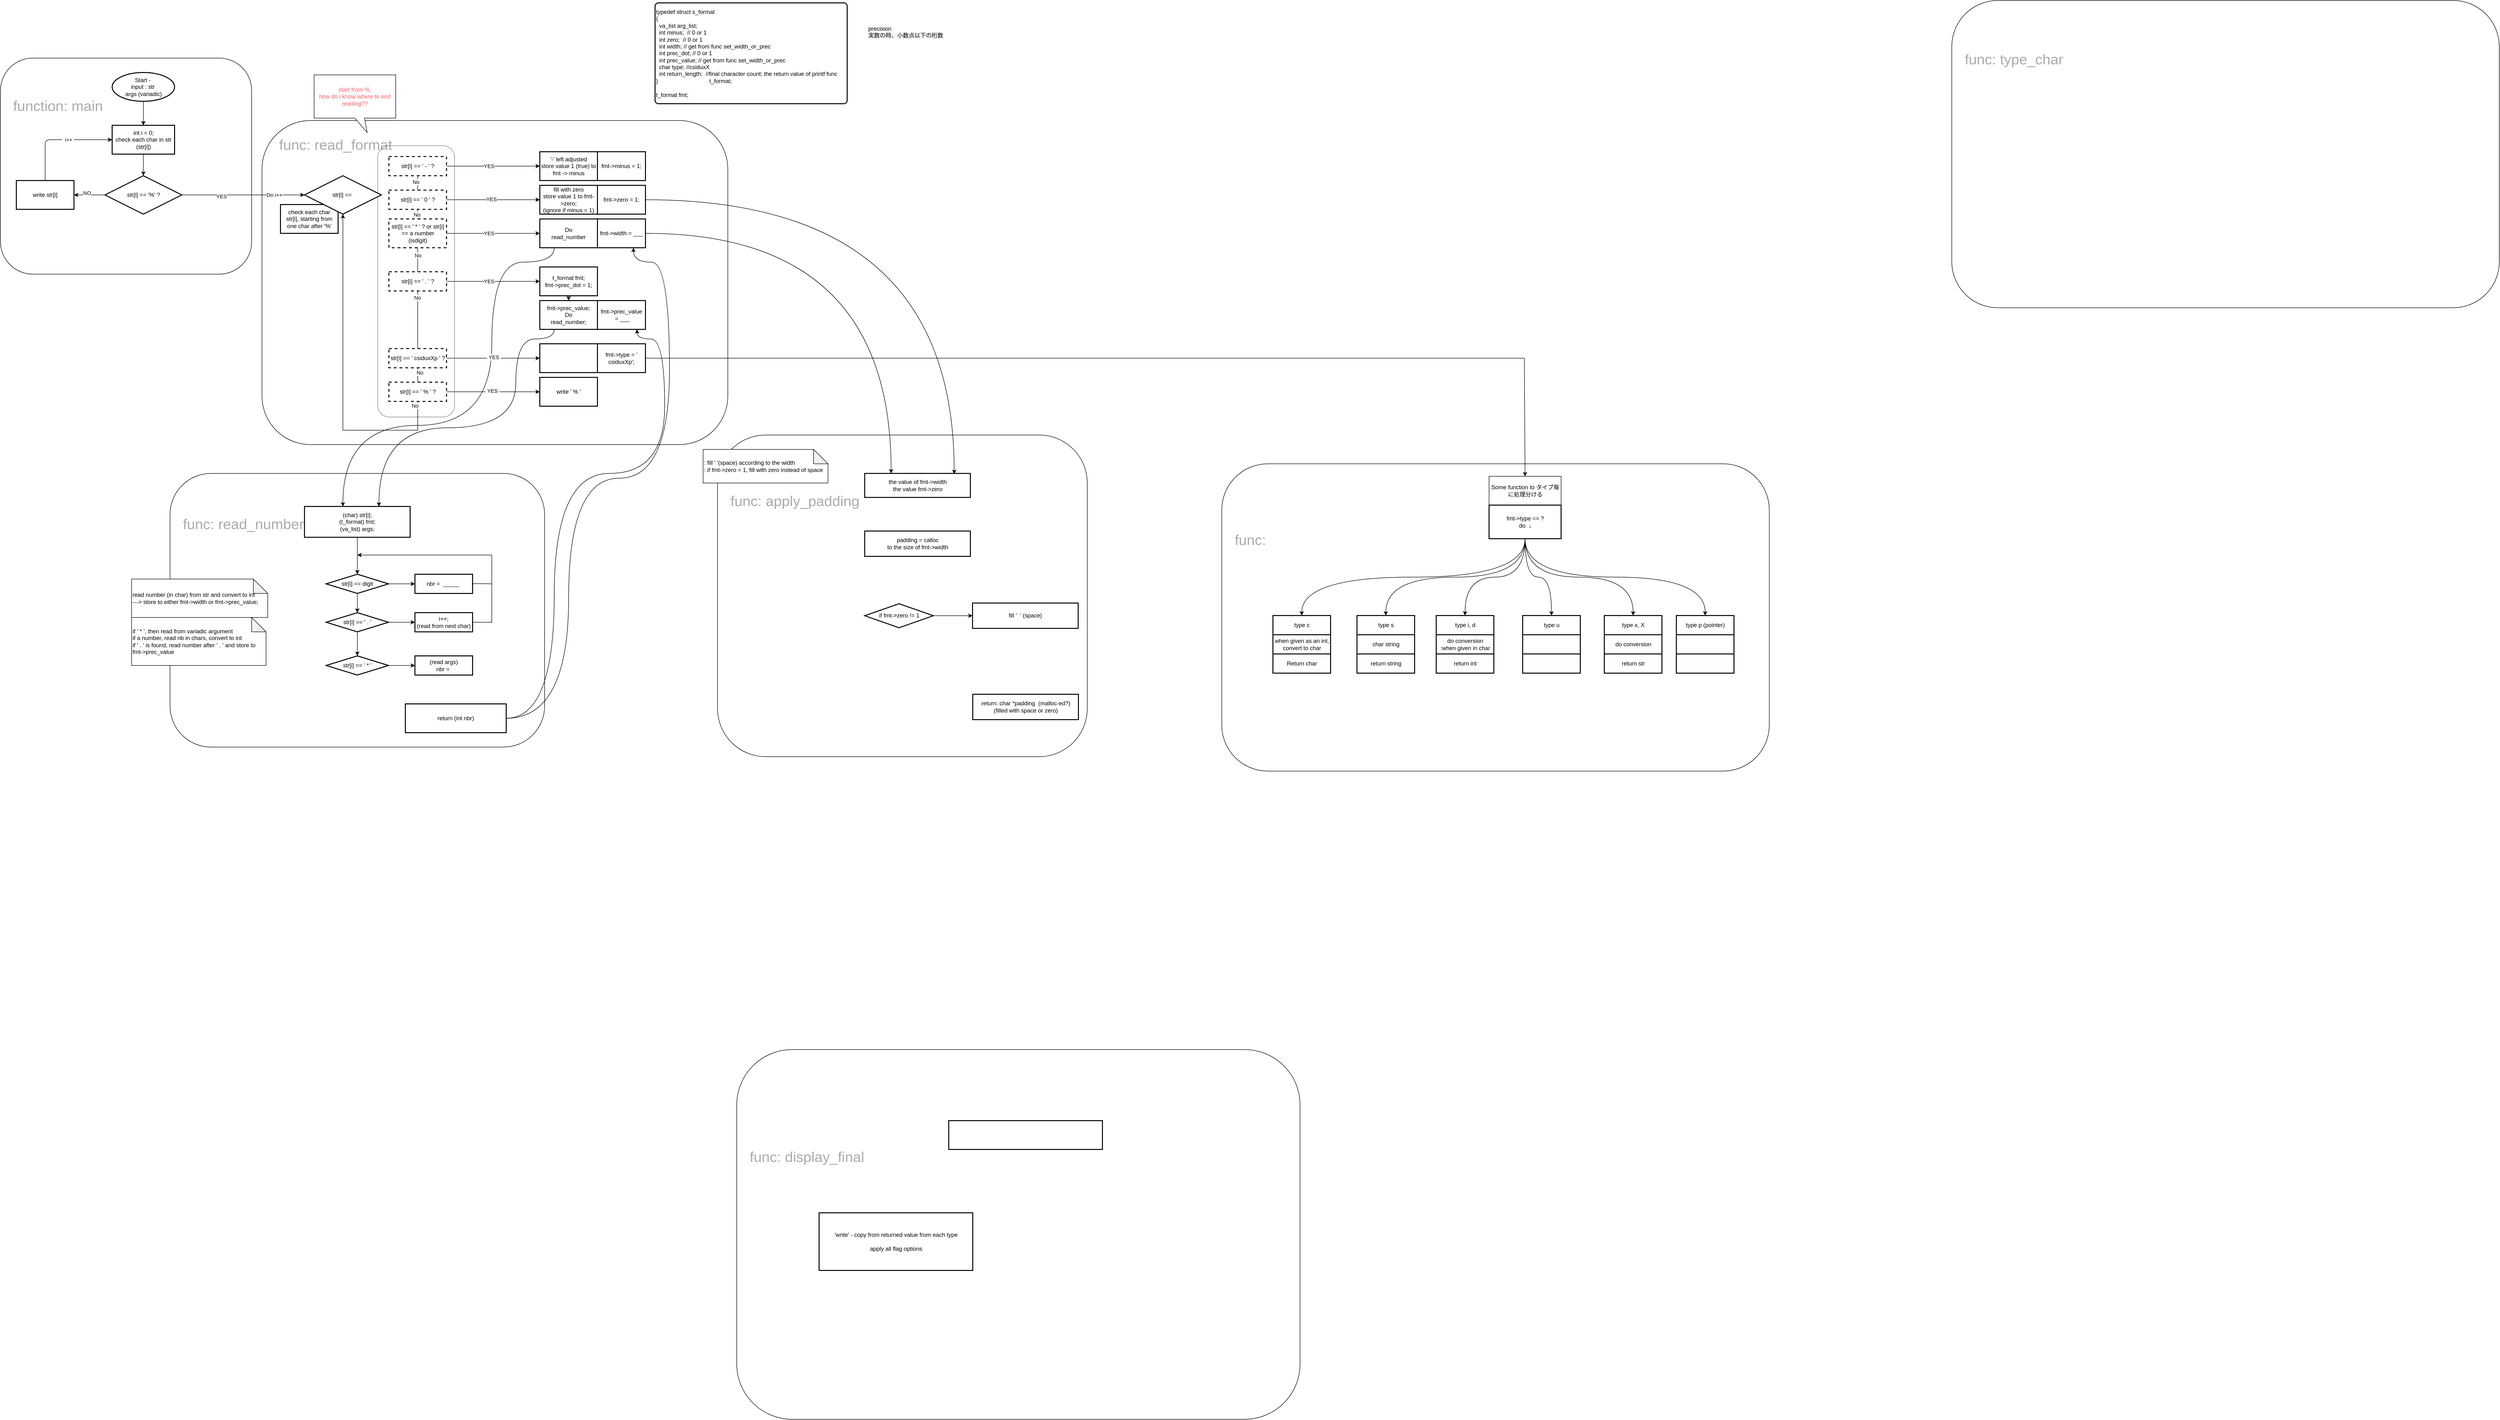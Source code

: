 <mxfile version="14.7.4" type="github">
  <diagram id="yPEqE9pZnHay2Fj2nCtt" name="Page-1">
    <mxGraphModel dx="6792" dy="4504" grid="1" gridSize="10" guides="1" tooltips="1" connect="1" arrows="1" fold="1" page="1" pageScale="1" pageWidth="827" pageHeight="1169" math="0" shadow="0">
      <root>
        <mxCell id="0" />
        <mxCell id="1" parent="0" />
        <mxCell id="CQNjl9469ty9mINT846_-101" value="&lt;font color=&quot;#ababab&quot; style=&quot;font-size: 30px&quot;&gt;&amp;nbsp; &lt;br&gt;&amp;nbsp; &amp;nbsp;func: apply_padding&lt;br&gt;&lt;br&gt;&lt;br&gt;&lt;br&gt;&lt;br&gt;&lt;br&gt;&lt;br&gt;&lt;br&gt;&lt;br&gt;&lt;br&gt;&lt;br&gt;&lt;br&gt;&lt;br&gt;&lt;/font&gt;" style="rounded=1;whiteSpace=wrap;html=1;fillColor=none;align=left;" vertex="1" parent="1">
          <mxGeometry x="760" y="850" width="770" height="670" as="geometry" />
        </mxCell>
        <mxCell id="CQNjl9469ty9mINT846_-95" value="&lt;font color=&quot;#ababab&quot; style=&quot;font-size: 30px&quot;&gt;&amp;nbsp; &amp;nbsp;func: read_number;&lt;br&gt;&lt;br&gt;&lt;br&gt;&lt;br&gt;&lt;br&gt;&lt;br&gt;&lt;br&gt;&lt;br&gt;&lt;br&gt;&lt;br&gt;&lt;br&gt;&lt;/font&gt;" style="rounded=1;whiteSpace=wrap;html=1;fillColor=none;align=left;" vertex="1" parent="1">
          <mxGeometry x="-380" y="930" width="780" height="570" as="geometry" />
        </mxCell>
        <mxCell id="CQNjl9469ty9mINT846_-94" value="&lt;font color=&quot;#ababab&quot; style=&quot;font-size: 30px&quot;&gt;&lt;br&gt;&amp;nbsp; &amp;nbsp; func: read_format&amp;nbsp; &amp;nbsp; &amp;nbsp; &amp;nbsp; &amp;nbsp; &amp;nbsp; &amp;nbsp; &amp;nbsp; &amp;nbsp; &amp;nbsp; &amp;nbsp; &amp;nbsp; &amp;nbsp; &amp;nbsp; &amp;nbsp; &amp;nbsp; &amp;nbsp; &amp;nbsp; &amp;nbsp; &amp;nbsp; &amp;nbsp;&lt;br&gt;&lt;br&gt;&lt;br&gt;&lt;br&gt;&lt;br&gt;&lt;br&gt;&lt;br&gt;&lt;br&gt;&lt;br&gt;&lt;br&gt;&lt;br&gt;&lt;br&gt;&lt;br&gt;&lt;br&gt;&lt;br&gt;&lt;br&gt;&lt;br&gt;&lt;br&gt;&lt;/font&gt;" style="rounded=1;whiteSpace=wrap;html=1;fillColor=none;align=left;" vertex="1" parent="1">
          <mxGeometry x="-188.5" y="195" width="970" height="675" as="geometry" />
        </mxCell>
        <mxCell id="CQNjl9469ty9mINT846_-165" value="" style="rounded=1;whiteSpace=wrap;html=1;fontColor=#000000;fillColor=none;gradientColor=none;align=left;rotation=90;dashed=1;dashPattern=1 1;" vertex="1" parent="1">
          <mxGeometry x="-150" y="450" width="565" height="160" as="geometry" />
        </mxCell>
        <mxCell id="TGy5gZmli9jdeYnAfQlA-42" value="check each char&lt;br&gt;str[i], starting from one char after &#39;%&#39;" style="whiteSpace=wrap;html=1;strokeWidth=2;" parent="1" vertex="1">
          <mxGeometry x="-150" y="370" width="120" height="60" as="geometry" />
        </mxCell>
        <mxCell id="CQNjl9469ty9mINT846_-110" value="&lt;font color=&quot;#ababab&quot; style=&quot;font-size: 30px&quot;&gt;&amp;nbsp; &lt;br&gt;&amp;nbsp; &amp;nbsp;func: display_final&lt;br&gt;&lt;br&gt;&lt;br&gt;&lt;br&gt;&lt;br&gt;&lt;br&gt;&lt;br&gt;&lt;br&gt;&lt;br&gt;&lt;br&gt;&lt;br&gt;&lt;/font&gt;" style="rounded=1;whiteSpace=wrap;html=1;fillColor=none;align=left;" vertex="1" parent="1">
          <mxGeometry x="800" y="2130" width="1173" height="770" as="geometry" />
        </mxCell>
        <mxCell id="CQNjl9469ty9mINT846_-102" value="&lt;font color=&quot;#ababab&quot; style=&quot;font-size: 30px&quot;&gt;&amp;nbsp; &lt;br&gt;&amp;nbsp; &amp;nbsp;func:&amp;nbsp;&lt;br&gt;&lt;br&gt;&lt;br&gt;&lt;br&gt;&lt;br&gt;&lt;br&gt;&lt;br&gt;&lt;br&gt;&lt;br&gt;&lt;br&gt;&lt;br&gt;&lt;/font&gt;" style="rounded=1;whiteSpace=wrap;html=1;fillColor=none;align=left;" vertex="1" parent="1">
          <mxGeometry x="1810" y="910" width="1140" height="640" as="geometry" />
        </mxCell>
        <mxCell id="CQNjl9469ty9mINT846_-88" value="&lt;font color=&quot;#ababab&quot; style=&quot;font-size: 30px&quot;&gt;function: main&amp;nbsp; &amp;nbsp; &amp;nbsp; &amp;nbsp; &amp;nbsp; &amp;nbsp; &amp;nbsp; &amp;nbsp; &amp;nbsp; &amp;nbsp; &amp;nbsp; &amp;nbsp; &amp;nbsp; &amp;nbsp; &amp;nbsp; &amp;nbsp; &amp;nbsp;&amp;nbsp;&lt;br&gt;&lt;br&gt;&lt;br&gt;&lt;br&gt;&lt;br&gt;&lt;br&gt;&lt;br&gt;&lt;br&gt;&lt;/font&gt;" style="rounded=1;whiteSpace=wrap;html=1;fillColor=none;" vertex="1" parent="1">
          <mxGeometry x="-733" y="65" width="523" height="450" as="geometry" />
        </mxCell>
        <mxCell id="CQNjl9469ty9mINT846_-91" style="edgeStyle=orthogonalEdgeStyle;curved=1;rounded=0;orthogonalLoop=1;jettySize=auto;html=1;exitX=0.5;exitY=1;exitDx=0;exitDy=0;exitPerimeter=0;entryX=0.5;entryY=0;entryDx=0;entryDy=0;fontColor=#FF6666;" edge="1" parent="1" source="TGy5gZmli9jdeYnAfQlA-14" target="TGy5gZmli9jdeYnAfQlA-18">
          <mxGeometry relative="1" as="geometry" />
        </mxCell>
        <mxCell id="TGy5gZmli9jdeYnAfQlA-14" value="Start -&amp;nbsp;&lt;br&gt;input : str&amp;nbsp;&lt;br&gt;args (variadic)" style="strokeWidth=2;html=1;shape=mxgraph.flowchart.start_1;whiteSpace=wrap;" parent="1" vertex="1">
          <mxGeometry x="-500.5" y="95" width="130" height="60" as="geometry" />
        </mxCell>
        <mxCell id="TGy5gZmli9jdeYnAfQlA-21" value="" style="edgeStyle=orthogonalEdgeStyle;rounded=0;orthogonalLoop=1;jettySize=auto;html=1;strokeColor=#000000;" parent="1" source="TGy5gZmli9jdeYnAfQlA-18" target="TGy5gZmli9jdeYnAfQlA-20" edge="1">
          <mxGeometry relative="1" as="geometry" />
        </mxCell>
        <mxCell id="TGy5gZmli9jdeYnAfQlA-18" value="int i = 0;&lt;br&gt;check each char in str&lt;br&gt;(str[i])" style="whiteSpace=wrap;html=1;strokeWidth=2;" parent="1" vertex="1">
          <mxGeometry x="-500.5" y="205" width="130" height="60" as="geometry" />
        </mxCell>
        <mxCell id="TGy5gZmli9jdeYnAfQlA-25" value="" style="edgeStyle=orthogonalEdgeStyle;rounded=0;orthogonalLoop=1;jettySize=auto;html=1;strokeColor=#000000;" parent="1" source="TGy5gZmli9jdeYnAfQlA-20" target="TGy5gZmli9jdeYnAfQlA-24" edge="1">
          <mxGeometry relative="1" as="geometry" />
        </mxCell>
        <mxCell id="TGy5gZmli9jdeYnAfQlA-26" value="NO" style="edgeLabel;html=1;align=center;verticalAlign=middle;resizable=0;points=[];" parent="TGy5gZmli9jdeYnAfQlA-25" vertex="1" connectable="0">
          <mxGeometry y="-2" relative="1" as="geometry">
            <mxPoint x="-5" y="-2" as="offset" />
          </mxGeometry>
        </mxCell>
        <mxCell id="CQNjl9469ty9mINT846_-92" style="rounded=0;orthogonalLoop=1;jettySize=auto;html=1;exitX=1;exitY=0.5;exitDx=0;exitDy=0;entryX=0;entryY=0.5;entryDx=0;entryDy=0;fontColor=#FF6666;" edge="1" parent="1" source="TGy5gZmli9jdeYnAfQlA-20" target="CQNjl9469ty9mINT846_-103">
          <mxGeometry relative="1" as="geometry">
            <mxPoint x="-120" y="325" as="targetPoint" />
          </mxGeometry>
        </mxCell>
        <mxCell id="CQNjl9469ty9mINT846_-93" value="&lt;font color=&quot;#000000&quot;&gt;YES&lt;/font&gt;" style="edgeLabel;html=1;align=center;verticalAlign=middle;resizable=0;points=[];fontColor=#FF6666;" vertex="1" connectable="0" parent="CQNjl9469ty9mINT846_-92">
          <mxGeometry x="-0.355" y="-3" relative="1" as="geometry">
            <mxPoint as="offset" />
          </mxGeometry>
        </mxCell>
        <mxCell id="CQNjl9469ty9mINT846_-109" value="Do i++" style="edgeLabel;html=1;align=center;verticalAlign=middle;resizable=0;points=[];" vertex="1" connectable="0" parent="CQNjl9469ty9mINT846_-92">
          <mxGeometry x="0.502" relative="1" as="geometry">
            <mxPoint as="offset" />
          </mxGeometry>
        </mxCell>
        <mxCell id="TGy5gZmli9jdeYnAfQlA-20" value="str[i] == &#39;%&#39; ?" style="rhombus;whiteSpace=wrap;html=1;strokeWidth=2;" parent="1" vertex="1">
          <mxGeometry x="-515.5" y="310" width="160" height="80" as="geometry" />
        </mxCell>
        <mxCell id="TGy5gZmli9jdeYnAfQlA-24" value="write str[i]" style="whiteSpace=wrap;html=1;strokeWidth=2;" parent="1" vertex="1">
          <mxGeometry x="-700" y="320" width="120" height="60" as="geometry" />
        </mxCell>
        <mxCell id="TGy5gZmli9jdeYnAfQlA-33" value="" style="edgeStyle=segmentEdgeStyle;endArrow=classic;html=1;strokeColor=#000000;" parent="1" source="TGy5gZmli9jdeYnAfQlA-24" target="TGy5gZmli9jdeYnAfQlA-18" edge="1">
          <mxGeometry width="50" height="50" relative="1" as="geometry">
            <mxPoint x="-125.5" y="255" as="sourcePoint" />
            <mxPoint x="-315.5" y="185" as="targetPoint" />
            <Array as="points">
              <mxPoint x="-640" y="235" />
            </Array>
          </mxGeometry>
        </mxCell>
        <mxCell id="TGy5gZmli9jdeYnAfQlA-38" value="&amp;nbsp; i++&amp;nbsp;" style="edgeLabel;html=1;align=center;verticalAlign=middle;resizable=0;points=[];" parent="TGy5gZmli9jdeYnAfQlA-33" vertex="1" connectable="0">
          <mxGeometry x="0.17" relative="1" as="geometry">
            <mxPoint as="offset" />
          </mxGeometry>
        </mxCell>
        <mxCell id="TGy5gZmli9jdeYnAfQlA-41" value="&lt;div&gt;typedef struct s_format&lt;/div&gt;&lt;div&gt;{&lt;/div&gt;&lt;div&gt;&lt;span&gt;&lt;/span&gt;&amp;nbsp; va_list&lt;span&gt;	&lt;/span&gt;arg_list;&lt;/div&gt;&lt;div&gt;&lt;span&gt;&lt;/span&gt;&amp;nbsp; int&lt;span&gt;	&lt;/span&gt;minus;&amp;nbsp; // 0 or 1&amp;nbsp;&lt;/div&gt;&lt;div&gt;&lt;span&gt;&lt;/span&gt;&amp;nbsp; int&lt;span&gt;	&lt;/span&gt;zero;&amp;nbsp; // 0 or 1&lt;/div&gt;&lt;div&gt;&lt;span&gt;&lt;/span&gt;&amp;nbsp; int&lt;span&gt;	&lt;/span&gt;width; // get from func set_width_or_prec&lt;/div&gt;&lt;div&gt;&lt;span&gt;&lt;/span&gt;&amp;nbsp; int&lt;span&gt;	&lt;/span&gt;prec_dot; // 0 or 1&lt;/div&gt;&lt;div&gt;&lt;span&gt;&lt;/span&gt;&amp;nbsp; int prec_value; // get from func set_width_or_prec&lt;/div&gt;&lt;div&gt;&amp;nbsp; char&lt;span&gt;	&lt;/span&gt;type; //csiduxX&lt;/div&gt;&lt;div&gt;&lt;span&gt;&lt;/span&gt;&amp;nbsp; int&lt;span&gt;	&lt;/span&gt;return_length;&amp;nbsp; //final character count; the return value of printf func&lt;/div&gt;&lt;div&gt;}&lt;span&gt;&amp;nbsp; &amp;nbsp; &amp;nbsp; &amp;nbsp; &amp;nbsp; &amp;nbsp; &amp;nbsp; &amp;nbsp; &amp;nbsp; &amp;nbsp; &amp;nbsp; &amp;nbsp; &amp;nbsp; &amp;nbsp; &amp;nbsp; &amp;nbsp;&amp;nbsp;&lt;/span&gt;t_format;&lt;/div&gt;&lt;div&gt;&lt;br&gt;&lt;/div&gt;&lt;div&gt;t_format fmt;&lt;/div&gt;" style="rounded=1;whiteSpace=wrap;html=1;absoluteArcSize=1;arcSize=14;strokeWidth=2;align=left;" parent="1" vertex="1">
          <mxGeometry x="630" y="-50" width="400" height="210" as="geometry" />
        </mxCell>
        <mxCell id="CQNjl9469ty9mINT846_-59" style="edgeStyle=orthogonalEdgeStyle;curved=1;rounded=0;orthogonalLoop=1;jettySize=auto;html=1;exitX=1;exitY=0.5;exitDx=0;exitDy=0;entryX=0.847;entryY=0.024;entryDx=0;entryDy=0;entryPerimeter=0;fontColor=#FF6666;" edge="1" parent="1" source="TGy5gZmli9jdeYnAfQlA-84" target="CQNjl9469ty9mINT846_-48">
          <mxGeometry relative="1" as="geometry" />
        </mxCell>
        <mxCell id="TGy5gZmli9jdeYnAfQlA-48" value="fill with zero&lt;br&gt;store value 1 to fmt-&amp;gt;zero;&lt;br&gt;(ignore if minus = 1)" style="whiteSpace=wrap;html=1;strokeWidth=2;" parent="1" vertex="1">
          <mxGeometry x="390" y="330" width="120" height="60" as="geometry" />
        </mxCell>
        <mxCell id="CQNjl9469ty9mINT846_-206" style="edgeStyle=orthogonalEdgeStyle;rounded=0;orthogonalLoop=1;jettySize=auto;html=1;exitX=0;exitY=0.5;exitDx=0;exitDy=0;entryX=0.25;entryY=0;entryDx=0;entryDy=0;fontColor=#000000;curved=1;" edge="1" parent="1" source="TGy5gZmli9jdeYnAfQlA-49" target="CQNjl9469ty9mINT846_-48">
          <mxGeometry relative="1" as="geometry" />
        </mxCell>
        <mxCell id="TGy5gZmli9jdeYnAfQlA-49" value="fmt-&amp;gt;width = ___" style="whiteSpace=wrap;html=1;strokeWidth=2;direction=west;" parent="1" vertex="1">
          <mxGeometry x="510" y="400" width="100" height="60" as="geometry" />
        </mxCell>
        <mxCell id="TGy5gZmli9jdeYnAfQlA-75" value="" style="edgeStyle=orthogonalEdgeStyle;rounded=0;orthogonalLoop=1;jettySize=auto;html=1;strokeColor=#000000;entryX=1;entryY=0.5;entryDx=0;entryDy=0;" parent="1" source="TGy5gZmli9jdeYnAfQlA-64" target="CQNjl9469ty9mINT846_-2" edge="1">
          <mxGeometry relative="1" as="geometry" />
        </mxCell>
        <mxCell id="TGy5gZmli9jdeYnAfQlA-76" value="YES" style="edgeLabel;html=1;align=center;verticalAlign=middle;resizable=0;points=[];" parent="TGy5gZmli9jdeYnAfQlA-75" vertex="1" connectable="0">
          <mxGeometry x="-0.1" relative="1" as="geometry">
            <mxPoint as="offset" />
          </mxGeometry>
        </mxCell>
        <mxCell id="CQNjl9469ty9mINT846_-168" style="edgeStyle=orthogonalEdgeStyle;rounded=0;orthogonalLoop=1;jettySize=auto;html=1;exitX=0.5;exitY=1;exitDx=0;exitDy=0;entryX=0.5;entryY=1;entryDx=0;entryDy=0;fontColor=#000000;" edge="1" parent="1" source="TGy5gZmli9jdeYnAfQlA-64" target="CQNjl9469ty9mINT846_-103">
          <mxGeometry relative="1" as="geometry">
            <Array as="points">
              <mxPoint x="136" y="840" />
              <mxPoint x="-20" y="840" />
            </Array>
          </mxGeometry>
        </mxCell>
        <mxCell id="CQNjl9469ty9mINT846_-169" value="&amp;nbsp;No&amp;nbsp;" style="edgeLabel;html=1;align=center;verticalAlign=middle;resizable=0;points=[];fontColor=#000000;" vertex="1" connectable="0" parent="CQNjl9469ty9mINT846_-168">
          <mxGeometry x="-0.977" y="-4" relative="1" as="geometry">
            <mxPoint as="offset" />
          </mxGeometry>
        </mxCell>
        <mxCell id="CQNjl9469ty9mINT846_-170" value="No" style="edgeLabel;html=1;align=center;verticalAlign=middle;resizable=0;points=[];fontColor=#000000;" vertex="1" connectable="0" parent="CQNjl9469ty9mINT846_-168">
          <mxGeometry x="-0.857" y="-2" relative="1" as="geometry">
            <mxPoint as="offset" />
          </mxGeometry>
        </mxCell>
        <mxCell id="CQNjl9469ty9mINT846_-171" value="No" style="edgeLabel;html=1;align=center;verticalAlign=middle;resizable=0;points=[];fontColor=#000000;" vertex="1" connectable="0" parent="CQNjl9469ty9mINT846_-168">
          <mxGeometry x="-0.709" relative="1" as="geometry">
            <mxPoint as="offset" />
          </mxGeometry>
        </mxCell>
        <mxCell id="CQNjl9469ty9mINT846_-172" value="No" style="edgeLabel;html=1;align=center;verticalAlign=middle;resizable=0;points=[];fontColor=#000000;" vertex="1" connectable="0" parent="CQNjl9469ty9mINT846_-168">
          <mxGeometry x="-0.554" y="-1" relative="1" as="geometry">
            <mxPoint as="offset" />
          </mxGeometry>
        </mxCell>
        <mxCell id="CQNjl9469ty9mINT846_-173" value="No" style="edgeLabel;html=1;align=center;verticalAlign=middle;resizable=0;points=[];fontColor=#000000;" vertex="1" connectable="0" parent="CQNjl9469ty9mINT846_-168">
          <mxGeometry x="-0.266" y="-10" relative="1" as="geometry">
            <mxPoint x="14" y="-7" as="offset" />
          </mxGeometry>
        </mxCell>
        <mxCell id="CQNjl9469ty9mINT846_-174" value="No" style="edgeLabel;html=1;align=center;verticalAlign=middle;resizable=0;points=[];fontColor=#000000;" vertex="1" connectable="0" parent="CQNjl9469ty9mINT846_-168">
          <mxGeometry x="-0.144" y="-31" relative="1" as="geometry">
            <mxPoint x="25" y="-7" as="offset" />
          </mxGeometry>
        </mxCell>
        <mxCell id="TGy5gZmli9jdeYnAfQlA-64" value="str[i] == &#39; - &#39; ?" style="whiteSpace=wrap;html=1;strokeWidth=2;dashed=1;" parent="1" vertex="1">
          <mxGeometry x="75.75" y="270" width="120" height="40" as="geometry" />
        </mxCell>
        <mxCell id="TGy5gZmli9jdeYnAfQlA-67" value="str[i] == &#39; 0 &#39; ?" style="whiteSpace=wrap;html=1;strokeWidth=2;dashed=1;" parent="1" vertex="1">
          <mxGeometry x="75.75" y="340" width="120" height="40" as="geometry" />
        </mxCell>
        <mxCell id="TGy5gZmli9jdeYnAfQlA-68" value="str[i] == &#39; * &#39; ? or str[i] == a number&lt;br&gt;(isdigit)" style="whiteSpace=wrap;html=1;strokeWidth=2;dashed=1;" parent="1" vertex="1">
          <mxGeometry x="75.75" y="400" width="120" height="60" as="geometry" />
        </mxCell>
        <mxCell id="TGy5gZmli9jdeYnAfQlA-69" value="str[i] == &#39; . &#39; ?" style="whiteSpace=wrap;html=1;strokeWidth=2;dashed=1;" parent="1" vertex="1">
          <mxGeometry x="75.75" y="510" width="120" height="40" as="geometry" />
        </mxCell>
        <mxCell id="TGy5gZmli9jdeYnAfQlA-74" value="fmt-&amp;gt;minus = 1;" style="whiteSpace=wrap;html=1;strokeWidth=2;" parent="1" vertex="1">
          <mxGeometry x="510" y="260" width="100" height="60" as="geometry" />
        </mxCell>
        <mxCell id="TGy5gZmli9jdeYnAfQlA-82" value="" style="edgeStyle=orthogonalEdgeStyle;rounded=0;orthogonalLoop=1;jettySize=auto;html=1;strokeColor=#000000;entryX=0;entryY=0.5;entryDx=0;entryDy=0;" parent="1" source="TGy5gZmli9jdeYnAfQlA-67" target="TGy5gZmli9jdeYnAfQlA-48" edge="1">
          <mxGeometry relative="1" as="geometry">
            <mxPoint x="367" y="360" as="sourcePoint" />
          </mxGeometry>
        </mxCell>
        <mxCell id="TGy5gZmli9jdeYnAfQlA-93" value="YES" style="edgeLabel;html=1;align=center;verticalAlign=middle;resizable=0;points=[];" parent="TGy5gZmli9jdeYnAfQlA-82" vertex="1" connectable="0">
          <mxGeometry x="-0.048" y="1" relative="1" as="geometry">
            <mxPoint as="offset" />
          </mxGeometry>
        </mxCell>
        <mxCell id="TGy5gZmli9jdeYnAfQlA-84" value="fmt-&amp;gt;zero = 1;" style="whiteSpace=wrap;html=1;strokeWidth=2;" parent="1" vertex="1">
          <mxGeometry x="510" y="330" width="100" height="60" as="geometry" />
        </mxCell>
        <mxCell id="TGy5gZmli9jdeYnAfQlA-87" value="" style="edgeStyle=orthogonalEdgeStyle;rounded=0;orthogonalLoop=1;jettySize=auto;html=1;strokeColor=#000000;" parent="1" source="TGy5gZmli9jdeYnAfQlA-68" target="TGy5gZmli9jdeYnAfQlA-89" edge="1">
          <mxGeometry relative="1" as="geometry">
            <mxPoint x="339" y="430" as="sourcePoint" />
          </mxGeometry>
        </mxCell>
        <mxCell id="TGy5gZmli9jdeYnAfQlA-88" value="YES" style="edgeLabel;html=1;align=center;verticalAlign=middle;resizable=0;points=[];" parent="TGy5gZmli9jdeYnAfQlA-87" vertex="1" connectable="0">
          <mxGeometry x="-0.1" relative="1" as="geometry">
            <mxPoint as="offset" />
          </mxGeometry>
        </mxCell>
        <mxCell id="CQNjl9469ty9mINT846_-161" style="edgeStyle=orthogonalEdgeStyle;curved=1;rounded=0;orthogonalLoop=1;jettySize=auto;html=1;exitX=0.25;exitY=1;exitDx=0;exitDy=0;fontColor=#000000;" edge="1" parent="1" source="TGy5gZmli9jdeYnAfQlA-89" target="CQNjl9469ty9mINT846_-6">
          <mxGeometry relative="1" as="geometry">
            <Array as="points">
              <mxPoint x="420" y="490" />
              <mxPoint x="290" y="490" />
              <mxPoint x="290" y="830" />
              <mxPoint x="-20" y="830" />
            </Array>
          </mxGeometry>
        </mxCell>
        <mxCell id="TGy5gZmli9jdeYnAfQlA-89" value="Do&lt;br&gt;read_number" style="whiteSpace=wrap;html=1;strokeWidth=2;" parent="1" vertex="1">
          <mxGeometry x="390" y="400" width="120" height="60" as="geometry" />
        </mxCell>
        <mxCell id="TGy5gZmli9jdeYnAfQlA-94" value="" style="edgeStyle=orthogonalEdgeStyle;rounded=0;orthogonalLoop=1;jettySize=auto;html=1;strokeColor=#000000;" parent="1" source="TGy5gZmli9jdeYnAfQlA-69" target="TGy5gZmli9jdeYnAfQlA-96" edge="1">
          <mxGeometry relative="1" as="geometry">
            <mxPoint x="339" y="530" as="sourcePoint" />
          </mxGeometry>
        </mxCell>
        <mxCell id="TGy5gZmli9jdeYnAfQlA-95" value="YES" style="edgeLabel;html=1;align=center;verticalAlign=middle;resizable=0;points=[];" parent="TGy5gZmli9jdeYnAfQlA-94" vertex="1" connectable="0">
          <mxGeometry x="-0.1" relative="1" as="geometry">
            <mxPoint as="offset" />
          </mxGeometry>
        </mxCell>
        <mxCell id="CQNjl9469ty9mINT846_-158" style="edgeStyle=orthogonalEdgeStyle;curved=1;rounded=0;orthogonalLoop=1;jettySize=auto;html=1;exitX=0.5;exitY=1;exitDx=0;exitDy=0;entryX=0.5;entryY=0;entryDx=0;entryDy=0;fontColor=#000000;" edge="1" parent="1" source="TGy5gZmli9jdeYnAfQlA-96" target="CQNjl9469ty9mINT846_-150">
          <mxGeometry relative="1" as="geometry" />
        </mxCell>
        <mxCell id="TGy5gZmli9jdeYnAfQlA-96" value="t_format fmt;&lt;br&gt;fmt-&amp;gt;prec_dot = 1;" style="whiteSpace=wrap;html=1;strokeWidth=2;" parent="1" vertex="1">
          <mxGeometry x="390" y="500" width="120" height="60" as="geometry" />
        </mxCell>
        <mxCell id="CQNjl9469ty9mINT846_-2" value="&#39;-&#39; left adjusted&lt;br&gt;store value 1 (true) to fmt -&amp;gt; minus" style="whiteSpace=wrap;html=1;strokeWidth=2;direction=west;" vertex="1" parent="1">
          <mxGeometry x="390" y="260" width="120" height="60" as="geometry" />
        </mxCell>
        <mxCell id="CQNjl9469ty9mINT846_-34" value="&lt;span style=&quot;color: rgb(255 , 102 , 102) ; font-family: &amp;#34;helvetica&amp;#34; ; font-size: 12px ; font-style: normal ; font-weight: 400 ; letter-spacing: normal ; text-align: center ; text-indent: 0px ; text-transform: none ; word-spacing: 0px ; background-color: rgb(248 , 249 , 250) ; display: inline ; float: none&quot;&gt;start from %,&lt;/span&gt;&lt;br style=&quot;color: rgb(255 , 102 , 102) ; font-family: &amp;#34;helvetica&amp;#34; ; font-size: 12px ; font-style: normal ; font-weight: 400 ; letter-spacing: normal ; text-align: center ; text-indent: 0px ; text-transform: none ; word-spacing: 0px ; background-color: rgb(248 , 249 , 250)&quot;&gt;&lt;span style=&quot;color: rgb(255 , 102 , 102) ; font-family: &amp;#34;helvetica&amp;#34; ; font-size: 12px ; font-style: normal ; font-weight: 400 ; letter-spacing: normal ; text-align: center ; text-indent: 0px ; text-transform: none ; word-spacing: 0px ; background-color: rgb(248 , 249 , 250) ; display: inline ; float: none&quot;&gt;how do i know where to end reading??&lt;/span&gt;" style="shape=callout;whiteSpace=wrap;html=1;perimeter=calloutPerimeter;fontColor=#FF6666;position2=0.65;" vertex="1" parent="1">
          <mxGeometry x="-80" y="100" width="170" height="120" as="geometry" />
        </mxCell>
        <mxCell id="CQNjl9469ty9mINT846_-38" value="" style="group" vertex="1" connectable="0" parent="1">
          <mxGeometry x="1916.5" y="1226" width="120" height="80" as="geometry" />
        </mxCell>
        <mxCell id="TGy5gZmli9jdeYnAfQlA-59" value="type c" style="whiteSpace=wrap;html=1;strokeWidth=2;" parent="CQNjl9469ty9mINT846_-38" vertex="1">
          <mxGeometry width="120" height="40" as="geometry" />
        </mxCell>
        <mxCell id="CQNjl9469ty9mINT846_-21" value="when given as an int, convert to char" style="whiteSpace=wrap;html=1;strokeWidth=2;" vertex="1" parent="CQNjl9469ty9mINT846_-38">
          <mxGeometry y="40" width="120" height="40" as="geometry" />
        </mxCell>
        <mxCell id="CQNjl9469ty9mINT846_-39" value="" style="group" vertex="1" connectable="0" parent="1">
          <mxGeometry x="2091.5" y="1226" width="120" height="80" as="geometry" />
        </mxCell>
        <mxCell id="TGy5gZmli9jdeYnAfQlA-61" value="type s" style="whiteSpace=wrap;html=1;strokeWidth=2;" parent="CQNjl9469ty9mINT846_-39" vertex="1">
          <mxGeometry width="120" height="40" as="geometry" />
        </mxCell>
        <mxCell id="CQNjl9469ty9mINT846_-22" value="char string" style="whiteSpace=wrap;html=1;strokeWidth=2;" vertex="1" parent="CQNjl9469ty9mINT846_-39">
          <mxGeometry y="40" width="120" height="40" as="geometry" />
        </mxCell>
        <mxCell id="CQNjl9469ty9mINT846_-40" value="" style="group" vertex="1" connectable="0" parent="1">
          <mxGeometry x="2256.5" y="1226" width="120" height="80" as="geometry" />
        </mxCell>
        <mxCell id="TGy5gZmli9jdeYnAfQlA-62" value="type i, d" style="whiteSpace=wrap;html=1;strokeWidth=2;" parent="CQNjl9469ty9mINT846_-40" vertex="1">
          <mxGeometry width="120" height="40" as="geometry" />
        </mxCell>
        <mxCell id="CQNjl9469ty9mINT846_-23" value="do conversion&lt;br&gt;:when given in char" style="whiteSpace=wrap;html=1;strokeWidth=2;" vertex="1" parent="CQNjl9469ty9mINT846_-40">
          <mxGeometry y="40" width="120" height="40" as="geometry" />
        </mxCell>
        <mxCell id="CQNjl9469ty9mINT846_-41" value="" style="group" vertex="1" connectable="0" parent="1">
          <mxGeometry x="2436.5" y="1226" width="120" height="80" as="geometry" />
        </mxCell>
        <mxCell id="CQNjl9469ty9mINT846_-18" value="type u" style="whiteSpace=wrap;html=1;strokeWidth=2;" vertex="1" parent="CQNjl9469ty9mINT846_-41">
          <mxGeometry width="120" height="40" as="geometry" />
        </mxCell>
        <mxCell id="CQNjl9469ty9mINT846_-24" value="" style="whiteSpace=wrap;html=1;strokeWidth=2;" vertex="1" parent="CQNjl9469ty9mINT846_-41">
          <mxGeometry y="40" width="120" height="40" as="geometry" />
        </mxCell>
        <mxCell id="CQNjl9469ty9mINT846_-42" value="" style="group" vertex="1" connectable="0" parent="1">
          <mxGeometry x="2756.5" y="1226" width="120" height="80" as="geometry" />
        </mxCell>
        <mxCell id="CQNjl9469ty9mINT846_-20" value="type p (pointer)" style="whiteSpace=wrap;html=1;strokeWidth=2;" vertex="1" parent="CQNjl9469ty9mINT846_-42">
          <mxGeometry width="120" height="40" as="geometry" />
        </mxCell>
        <mxCell id="CQNjl9469ty9mINT846_-26" value="" style="whiteSpace=wrap;html=1;strokeWidth=2;" vertex="1" parent="CQNjl9469ty9mINT846_-42">
          <mxGeometry y="40" width="120" height="40" as="geometry" />
        </mxCell>
        <mxCell id="CQNjl9469ty9mINT846_-43" value="" style="group" vertex="1" connectable="0" parent="1">
          <mxGeometry x="2606.5" y="1226" width="120" height="80" as="geometry" />
        </mxCell>
        <mxCell id="CQNjl9469ty9mINT846_-19" value="type x, X" style="whiteSpace=wrap;html=1;strokeWidth=2;" vertex="1" parent="CQNjl9469ty9mINT846_-43">
          <mxGeometry width="120" height="40" as="geometry" />
        </mxCell>
        <mxCell id="CQNjl9469ty9mINT846_-25" value="do conversion" style="whiteSpace=wrap;html=1;strokeWidth=2;" vertex="1" parent="CQNjl9469ty9mINT846_-43">
          <mxGeometry y="40" width="120" height="40" as="geometry" />
        </mxCell>
        <mxCell id="CQNjl9469ty9mINT846_-61" value="Return char" style="whiteSpace=wrap;html=1;strokeWidth=2;" vertex="1" parent="1">
          <mxGeometry x="1916.5" y="1306" width="120" height="40" as="geometry" />
        </mxCell>
        <mxCell id="CQNjl9469ty9mINT846_-63" value="return string" style="whiteSpace=wrap;html=1;strokeWidth=2;" vertex="1" parent="1">
          <mxGeometry x="2091.5" y="1306" width="120" height="40" as="geometry" />
        </mxCell>
        <mxCell id="CQNjl9469ty9mINT846_-64" value="return int" style="whiteSpace=wrap;html=1;strokeWidth=2;" vertex="1" parent="1">
          <mxGeometry x="2256.5" y="1306" width="120" height="40" as="geometry" />
        </mxCell>
        <mxCell id="CQNjl9469ty9mINT846_-65" value="" style="whiteSpace=wrap;html=1;strokeWidth=2;" vertex="1" parent="1">
          <mxGeometry x="2436.5" y="1306" width="120" height="40" as="geometry" />
        </mxCell>
        <mxCell id="CQNjl9469ty9mINT846_-66" value="return str" style="whiteSpace=wrap;html=1;strokeWidth=2;" vertex="1" parent="1">
          <mxGeometry x="2606.5" y="1306" width="120" height="40" as="geometry" />
        </mxCell>
        <mxCell id="CQNjl9469ty9mINT846_-67" value="" style="whiteSpace=wrap;html=1;strokeWidth=2;" vertex="1" parent="1">
          <mxGeometry x="2756.5" y="1306" width="120" height="40" as="geometry" />
        </mxCell>
        <mxCell id="TGy5gZmli9jdeYnAfQlA-58" value="" style="whiteSpace=wrap;html=1;strokeWidth=2;" parent="1" vertex="1">
          <mxGeometry x="1241.5" y="2278" width="320" height="60" as="geometry" />
        </mxCell>
        <mxCell id="CQNjl9469ty9mINT846_-17" value="&#39;write&#39; - copy from returned value from each type&lt;br&gt;&lt;br&gt;apply all flag options" style="whiteSpace=wrap;html=1;strokeWidth=2;" vertex="1" parent="1">
          <mxGeometry x="971.5" y="2470" width="320" height="120" as="geometry" />
        </mxCell>
        <mxCell id="CQNjl9469ty9mINT846_-74" style="edgeStyle=orthogonalEdgeStyle;curved=1;rounded=0;orthogonalLoop=1;jettySize=auto;html=1;exitX=1;exitY=0.5;exitDx=0;exitDy=0;entryX=0;entryY=0.5;entryDx=0;entryDy=0;fontColor=#FF6666;" edge="1" parent="1" source="CQNjl9469ty9mINT846_-69" target="CQNjl9469ty9mINT846_-71">
          <mxGeometry relative="1" as="geometry" />
        </mxCell>
        <mxCell id="CQNjl9469ty9mINT846_-142" value="&amp;nbsp;YES&amp;nbsp;" style="edgeLabel;html=1;align=center;verticalAlign=middle;resizable=0;points=[];fontColor=#000000;" vertex="1" connectable="0" parent="CQNjl9469ty9mINT846_-74">
          <mxGeometry x="0.009" y="2" relative="1" as="geometry">
            <mxPoint as="offset" />
          </mxGeometry>
        </mxCell>
        <mxCell id="CQNjl9469ty9mINT846_-69" value="str[i] == &#39; csiduxXp &#39; ?" style="whiteSpace=wrap;html=1;strokeWidth=2;dashed=1;" vertex="1" parent="1">
          <mxGeometry x="75.75" y="670" width="120" height="40" as="geometry" />
        </mxCell>
        <mxCell id="CQNjl9469ty9mINT846_-78" style="rounded=0;orthogonalLoop=1;jettySize=auto;html=1;exitX=1;exitY=0.5;exitDx=0;exitDy=0;entryX=0.5;entryY=0;entryDx=0;entryDy=0;fontColor=#FF6666;" edge="1" parent="1" source="CQNjl9469ty9mINT846_-70" target="CQNjl9469ty9mINT846_-76">
          <mxGeometry relative="1" as="geometry">
            <Array as="points">
              <mxPoint x="1642" y="690" />
              <mxPoint x="2440" y="690" />
            </Array>
          </mxGeometry>
        </mxCell>
        <mxCell id="CQNjl9469ty9mINT846_-70" value="&lt;span&gt;fmt-&amp;gt;type = &#39; csiduxXp&#39;;&lt;/span&gt;" style="whiteSpace=wrap;html=1;strokeWidth=2;" vertex="1" parent="1">
          <mxGeometry x="510" y="660" width="100" height="60" as="geometry" />
        </mxCell>
        <mxCell id="CQNjl9469ty9mINT846_-71" value="" style="whiteSpace=wrap;html=1;strokeWidth=2;" vertex="1" parent="1">
          <mxGeometry x="390" y="660" width="120" height="60" as="geometry" />
        </mxCell>
        <mxCell id="CQNjl9469ty9mINT846_-76" value="&lt;font color=&quot;#000000&quot;&gt;Some function to タイプ毎に処理分ける&lt;/font&gt;" style="rounded=0;whiteSpace=wrap;html=1;" vertex="1" parent="1">
          <mxGeometry x="2366.5" y="936" width="150" height="60" as="geometry" />
        </mxCell>
        <mxCell id="CQNjl9469ty9mINT846_-81" style="edgeStyle=orthogonalEdgeStyle;curved=1;rounded=0;orthogonalLoop=1;jettySize=auto;html=1;exitX=0.5;exitY=1;exitDx=0;exitDy=0;fontColor=#FF6666;" edge="1" parent="1" source="CQNjl9469ty9mINT846_-79" target="TGy5gZmli9jdeYnAfQlA-59">
          <mxGeometry relative="1" as="geometry" />
        </mxCell>
        <mxCell id="CQNjl9469ty9mINT846_-82" style="edgeStyle=orthogonalEdgeStyle;curved=1;rounded=0;orthogonalLoop=1;jettySize=auto;html=1;exitX=0.5;exitY=1;exitDx=0;exitDy=0;entryX=0.5;entryY=0;entryDx=0;entryDy=0;fontColor=#FF6666;" edge="1" parent="1" source="CQNjl9469ty9mINT846_-79" target="TGy5gZmli9jdeYnAfQlA-61">
          <mxGeometry relative="1" as="geometry" />
        </mxCell>
        <mxCell id="CQNjl9469ty9mINT846_-83" style="edgeStyle=orthogonalEdgeStyle;curved=1;rounded=0;orthogonalLoop=1;jettySize=auto;html=1;exitX=0.5;exitY=1;exitDx=0;exitDy=0;fontColor=#FF6666;" edge="1" parent="1" source="CQNjl9469ty9mINT846_-79" target="TGy5gZmli9jdeYnAfQlA-62">
          <mxGeometry relative="1" as="geometry" />
        </mxCell>
        <mxCell id="CQNjl9469ty9mINT846_-84" style="edgeStyle=orthogonalEdgeStyle;curved=1;rounded=0;orthogonalLoop=1;jettySize=auto;html=1;exitX=0.5;exitY=1;exitDx=0;exitDy=0;entryX=0.5;entryY=0;entryDx=0;entryDy=0;fontColor=#FF6666;" edge="1" parent="1" source="CQNjl9469ty9mINT846_-79" target="CQNjl9469ty9mINT846_-18">
          <mxGeometry relative="1" as="geometry" />
        </mxCell>
        <mxCell id="CQNjl9469ty9mINT846_-85" style="edgeStyle=orthogonalEdgeStyle;curved=1;rounded=0;orthogonalLoop=1;jettySize=auto;html=1;exitX=0.5;exitY=1;exitDx=0;exitDy=0;entryX=0.5;entryY=0;entryDx=0;entryDy=0;fontColor=#FF6666;" edge="1" parent="1" source="CQNjl9469ty9mINT846_-79" target="CQNjl9469ty9mINT846_-19">
          <mxGeometry relative="1" as="geometry" />
        </mxCell>
        <mxCell id="CQNjl9469ty9mINT846_-86" style="edgeStyle=orthogonalEdgeStyle;curved=1;rounded=0;orthogonalLoop=1;jettySize=auto;html=1;exitX=0.5;exitY=1;exitDx=0;exitDy=0;entryX=0.5;entryY=0;entryDx=0;entryDy=0;fontColor=#FF6666;" edge="1" parent="1" source="CQNjl9469ty9mINT846_-79" target="CQNjl9469ty9mINT846_-20">
          <mxGeometry relative="1" as="geometry" />
        </mxCell>
        <mxCell id="CQNjl9469ty9mINT846_-79" value="fmt-&amp;gt;type == ?&lt;br&gt;do&amp;nbsp; ↓" style="whiteSpace=wrap;html=1;strokeWidth=2;" vertex="1" parent="1">
          <mxGeometry x="2366.5" y="996" width="150" height="70" as="geometry" />
        </mxCell>
        <mxCell id="CQNjl9469ty9mINT846_-103" value="str[i] ==&amp;nbsp;" style="rhombus;whiteSpace=wrap;html=1;strokeWidth=2;" vertex="1" parent="1">
          <mxGeometry x="-100" y="310" width="160" height="80" as="geometry" />
        </mxCell>
        <mxCell id="CQNjl9469ty9mINT846_-144" style="edgeStyle=orthogonalEdgeStyle;curved=1;rounded=0;orthogonalLoop=1;jettySize=auto;html=1;exitX=1;exitY=0.5;exitDx=0;exitDy=0;entryX=0;entryY=0.5;entryDx=0;entryDy=0;fontColor=#000000;" edge="1" parent="1" source="CQNjl9469ty9mINT846_-136" target="CQNjl9469ty9mINT846_-143">
          <mxGeometry relative="1" as="geometry" />
        </mxCell>
        <mxCell id="CQNjl9469ty9mINT846_-146" value="&amp;nbsp;YES&amp;nbsp;" style="edgeLabel;html=1;align=center;verticalAlign=middle;resizable=0;points=[];fontColor=#000000;" vertex="1" connectable="0" parent="CQNjl9469ty9mINT846_-144">
          <mxGeometry x="-0.022" y="2" relative="1" as="geometry">
            <mxPoint as="offset" />
          </mxGeometry>
        </mxCell>
        <mxCell id="CQNjl9469ty9mINT846_-136" value="str[i] == &#39; % &#39; ?" style="whiteSpace=wrap;html=1;strokeWidth=2;dashed=1;" vertex="1" parent="1">
          <mxGeometry x="75.75" y="740" width="120" height="40" as="geometry" />
        </mxCell>
        <mxCell id="CQNjl9469ty9mINT846_-140" value="&lt;meta charset=&quot;utf-8&quot;&gt;&lt;span style=&quot;color: rgb(0, 0, 0); font-family: helvetica; font-size: 12px; font-style: normal; font-weight: 400; letter-spacing: normal; text-align: center; text-indent: 0px; text-transform: none; word-spacing: 0px; background-color: rgb(248, 249, 250); display: inline; float: none;&quot;&gt;precision&lt;/span&gt;&lt;br style=&quot;color: rgb(0, 0, 0); font-family: helvetica; font-size: 12px; font-style: normal; font-weight: 400; letter-spacing: normal; text-align: center; text-indent: 0px; text-transform: none; word-spacing: 0px; background-color: rgb(248, 249, 250);&quot;&gt;&lt;span style=&quot;color: rgb(0, 0, 0); font-family: helvetica; font-size: 12px; font-style: normal; font-weight: 400; letter-spacing: normal; text-align: center; text-indent: 0px; text-transform: none; word-spacing: 0px; background-color: rgb(248, 249, 250); display: inline; float: none;&quot;&gt;実数の時、小数点以下の桁数&lt;/span&gt;" style="text;whiteSpace=wrap;html=1;fontColor=#000000;" vertex="1" parent="1">
          <mxGeometry x="1071.5" y="-10" width="180" height="40" as="geometry" />
        </mxCell>
        <mxCell id="CQNjl9469ty9mINT846_-143" value="write &#39; % &#39;" style="whiteSpace=wrap;html=1;strokeWidth=2;" vertex="1" parent="1">
          <mxGeometry x="390" y="730" width="120" height="60" as="geometry" />
        </mxCell>
        <mxCell id="CQNjl9469ty9mINT846_-176" style="edgeStyle=orthogonalEdgeStyle;rounded=0;orthogonalLoop=1;jettySize=auto;html=1;exitX=0.25;exitY=1;exitDx=0;exitDy=0;fontColor=#000000;curved=1;" edge="1" parent="1" source="CQNjl9469ty9mINT846_-150">
          <mxGeometry relative="1" as="geometry">
            <mxPoint x="55" y="999" as="targetPoint" />
            <Array as="points">
              <mxPoint x="420" y="650" />
              <mxPoint x="340" y="650" />
              <mxPoint x="340" y="835" />
              <mxPoint x="55" y="835" />
            </Array>
          </mxGeometry>
        </mxCell>
        <mxCell id="CQNjl9469ty9mINT846_-150" value="&lt;span&gt;fmt-&amp;gt;prec_value;&lt;/span&gt;&lt;br&gt;&lt;span&gt;Do&lt;/span&gt;&lt;br&gt;&lt;span&gt;read_number;&lt;/span&gt;" style="whiteSpace=wrap;html=1;strokeWidth=2;" vertex="1" parent="1">
          <mxGeometry x="390" y="570" width="120" height="60" as="geometry" />
        </mxCell>
        <mxCell id="CQNjl9469ty9mINT846_-151" value="fmt-&amp;gt;prec_value&lt;br&gt;&amp;nbsp;= ___" style="whiteSpace=wrap;html=1;strokeWidth=2;" vertex="1" parent="1">
          <mxGeometry x="510" y="570" width="100" height="60" as="geometry" />
        </mxCell>
        <mxCell id="CQNjl9469ty9mINT846_-187" style="rounded=0;orthogonalLoop=1;jettySize=auto;html=1;exitX=0.5;exitY=1;exitDx=0;exitDy=0;entryX=0.5;entryY=0;entryDx=0;entryDy=0;fontColor=#000000;" edge="1" parent="1" source="CQNjl9469ty9mINT846_-6" target="CQNjl9469ty9mINT846_-178">
          <mxGeometry relative="1" as="geometry" />
        </mxCell>
        <mxCell id="CQNjl9469ty9mINT846_-6" value="(char) str[i];&lt;br&gt;(t_format) fmt;&lt;br&gt;(va_list) args;" style="whiteSpace=wrap;html=1;strokeWidth=2;" vertex="1" parent="1">
          <mxGeometry x="-100" y="998.83" width="220" height="64.19" as="geometry" />
        </mxCell>
        <mxCell id="CQNjl9469ty9mINT846_-190" style="rounded=0;orthogonalLoop=1;jettySize=auto;html=1;exitX=0.5;exitY=1;exitDx=0;exitDy=0;entryX=0.5;entryY=0;entryDx=0;entryDy=0;fontColor=#000000;" edge="1" parent="1" source="CQNjl9469ty9mINT846_-178" target="CQNjl9469ty9mINT846_-185">
          <mxGeometry relative="1" as="geometry" />
        </mxCell>
        <mxCell id="CQNjl9469ty9mINT846_-192" style="edgeStyle=orthogonalEdgeStyle;curved=1;rounded=0;orthogonalLoop=1;jettySize=auto;html=1;exitX=1;exitY=0.5;exitDx=0;exitDy=0;entryX=0;entryY=0.5;entryDx=0;entryDy=0;fontColor=#000000;" edge="1" parent="1" source="CQNjl9469ty9mINT846_-178" target="CQNjl9469ty9mINT846_-188">
          <mxGeometry relative="1" as="geometry" />
        </mxCell>
        <mxCell id="CQNjl9469ty9mINT846_-178" value="str[i] == digit" style="rhombus;whiteSpace=wrap;html=1;strokeWidth=2;" vertex="1" parent="1">
          <mxGeometry x="-55" y="1140" width="130" height="40" as="geometry" />
        </mxCell>
        <mxCell id="CQNjl9469ty9mINT846_-180" value="read number (in char) from str and convert to int&lt;br&gt;---&amp;gt; store to either fmt-&amp;gt;width or fmt-&amp;gt;prec_value;" style="shape=note;whiteSpace=wrap;html=1;backgroundOutline=1;darkOpacity=0.05;align=left;" vertex="1" parent="1">
          <mxGeometry x="-460" y="1150" width="283.5" height="80" as="geometry" />
        </mxCell>
        <mxCell id="CQNjl9469ty9mINT846_-202" style="edgeStyle=orthogonalEdgeStyle;rounded=0;orthogonalLoop=1;jettySize=auto;html=1;exitX=1;exitY=0.5;exitDx=0;exitDy=0;fontColor=#000000;curved=1;entryX=0.25;entryY=0;entryDx=0;entryDy=0;" edge="1" parent="1" source="CQNjl9469ty9mINT846_-182" target="TGy5gZmli9jdeYnAfQlA-49">
          <mxGeometry relative="1" as="geometry">
            <Array as="points">
              <mxPoint x="450" y="1440" />
              <mxPoint x="450" y="940" />
              <mxPoint x="660" y="940" />
              <mxPoint x="660" y="490" />
              <mxPoint x="585" y="490" />
            </Array>
          </mxGeometry>
        </mxCell>
        <mxCell id="CQNjl9469ty9mINT846_-204" style="edgeStyle=orthogonalEdgeStyle;curved=1;rounded=0;orthogonalLoop=1;jettySize=auto;html=1;exitX=1;exitY=0.5;exitDx=0;exitDy=0;fontColor=#000000;entryX=0.825;entryY=0.997;entryDx=0;entryDy=0;entryPerimeter=0;" edge="1" parent="1" source="CQNjl9469ty9mINT846_-182" target="CQNjl9469ty9mINT846_-151">
          <mxGeometry relative="1" as="geometry">
            <mxPoint x="592" y="640" as="targetPoint" />
            <Array as="points">
              <mxPoint x="420" y="1440" />
              <mxPoint x="420" y="930" />
              <mxPoint x="650" y="930" />
              <mxPoint x="650" y="650" />
              <mxPoint x="593" y="650" />
            </Array>
          </mxGeometry>
        </mxCell>
        <mxCell id="CQNjl9469ty9mINT846_-182" value="return (int nbr)" style="whiteSpace=wrap;html=1;strokeWidth=2;" vertex="1" parent="1">
          <mxGeometry x="110" y="1410" width="210" height="60" as="geometry" />
        </mxCell>
        <mxCell id="CQNjl9469ty9mINT846_-191" style="rounded=0;orthogonalLoop=1;jettySize=auto;html=1;exitX=0.5;exitY=1;exitDx=0;exitDy=0;entryX=0.5;entryY=0;entryDx=0;entryDy=0;fontColor=#000000;" edge="1" parent="1" source="CQNjl9469ty9mINT846_-185" target="CQNjl9469ty9mINT846_-186">
          <mxGeometry relative="1" as="geometry" />
        </mxCell>
        <mxCell id="CQNjl9469ty9mINT846_-193" style="edgeStyle=orthogonalEdgeStyle;curved=1;rounded=0;orthogonalLoop=1;jettySize=auto;html=1;exitX=1;exitY=0.5;exitDx=0;exitDy=0;entryX=0;entryY=0.5;entryDx=0;entryDy=0;fontColor=#000000;" edge="1" parent="1" source="CQNjl9469ty9mINT846_-185" target="CQNjl9469ty9mINT846_-189">
          <mxGeometry relative="1" as="geometry" />
        </mxCell>
        <mxCell id="CQNjl9469ty9mINT846_-185" value="str[i] == &#39; . &#39;" style="rhombus;whiteSpace=wrap;html=1;strokeWidth=2;" vertex="1" parent="1">
          <mxGeometry x="-55" y="1220" width="130" height="40" as="geometry" />
        </mxCell>
        <mxCell id="CQNjl9469ty9mINT846_-195" style="edgeStyle=orthogonalEdgeStyle;curved=1;rounded=0;orthogonalLoop=1;jettySize=auto;html=1;exitX=1;exitY=0.5;exitDx=0;exitDy=0;entryX=0;entryY=0.5;entryDx=0;entryDy=0;fontColor=#000000;" edge="1" parent="1" source="CQNjl9469ty9mINT846_-186" target="CQNjl9469ty9mINT846_-194">
          <mxGeometry relative="1" as="geometry" />
        </mxCell>
        <mxCell id="CQNjl9469ty9mINT846_-186" value="str[i] == &#39; * &#39;" style="rhombus;whiteSpace=wrap;html=1;strokeWidth=2;" vertex="1" parent="1">
          <mxGeometry x="-55" y="1310" width="130" height="40" as="geometry" />
        </mxCell>
        <mxCell id="CQNjl9469ty9mINT846_-188" value="nbr =&amp;nbsp; _____&amp;nbsp;" style="whiteSpace=wrap;html=1;strokeWidth=2;" vertex="1" parent="1">
          <mxGeometry x="130" y="1140" width="120" height="40" as="geometry" />
        </mxCell>
        <mxCell id="CQNjl9469ty9mINT846_-199" style="edgeStyle=none;rounded=0;orthogonalLoop=1;jettySize=auto;html=1;exitX=1;exitY=0.5;exitDx=0;exitDy=0;fontColor=#000000;" edge="1" parent="1" source="CQNjl9469ty9mINT846_-189">
          <mxGeometry relative="1" as="geometry">
            <mxPoint x="10" y="1100" as="targetPoint" />
            <Array as="points">
              <mxPoint x="290" y="1240" />
              <mxPoint x="290" y="1100" />
            </Array>
          </mxGeometry>
        </mxCell>
        <mxCell id="CQNjl9469ty9mINT846_-189" value="i++;&lt;br&gt;(read from next char)" style="whiteSpace=wrap;html=1;strokeWidth=2;" vertex="1" parent="1">
          <mxGeometry x="130" y="1220" width="120" height="40" as="geometry" />
        </mxCell>
        <mxCell id="CQNjl9469ty9mINT846_-194" value="(read args)&lt;br&gt;nbr =&amp;nbsp;" style="whiteSpace=wrap;html=1;strokeWidth=2;" vertex="1" parent="1">
          <mxGeometry x="130" y="1310" width="120" height="40" as="geometry" />
        </mxCell>
        <mxCell id="CQNjl9469ty9mINT846_-201" value="" style="endArrow=none;html=1;fontColor=#000000;" edge="1" parent="1">
          <mxGeometry width="50" height="50" relative="1" as="geometry">
            <mxPoint x="250" y="1159.58" as="sourcePoint" />
            <mxPoint x="290" y="1160" as="targetPoint" />
            <Array as="points">
              <mxPoint x="270" y="1159.58" />
            </Array>
          </mxGeometry>
        </mxCell>
        <mxCell id="CQNjl9469ty9mINT846_-48" value="the value of fmt-&amp;gt;width&lt;br&gt;the value fmt-&amp;gt;zero" style="whiteSpace=wrap;html=1;strokeWidth=2;" vertex="1" parent="1">
          <mxGeometry x="1066.5" y="930" width="220" height="50" as="geometry" />
        </mxCell>
        <mxCell id="CQNjl9469ty9mINT846_-1" value="return: char *padding&amp;nbsp; (malloc-ed?)&lt;br&gt;(filled with space or zero)" style="whiteSpace=wrap;html=1;strokeWidth=2;" vertex="1" parent="1">
          <mxGeometry x="1291.5" y="1390.002" width="220" height="52.778" as="geometry" />
        </mxCell>
        <mxCell id="CQNjl9469ty9mINT846_-207" value="&lt;span style=&quot;text-align: center&quot;&gt;if &#39; * &#39;, then read from variadic argument&lt;/span&gt;&lt;br style=&quot;text-align: center&quot;&gt;&lt;span style=&quot;text-align: center&quot;&gt;if a number, read nb in chars, convert to int&lt;/span&gt;&lt;br style=&quot;text-align: center&quot;&gt;&lt;span style=&quot;text-align: center&quot;&gt;if &#39; . &#39; is found, read number after &#39; . &#39; and store to fmt-&amp;gt;prec_value&lt;/span&gt;" style="shape=note;whiteSpace=wrap;html=1;backgroundOutline=1;darkOpacity=0.05;align=left;" vertex="1" parent="1">
          <mxGeometry x="-460" y="1230" width="280" height="100" as="geometry" />
        </mxCell>
        <mxCell id="CQNjl9469ty9mINT846_-208" value="&lt;span style=&quot;text-align: center&quot;&gt;: fill &#39; &#39;(space) according to the width&lt;/span&gt;&lt;br style=&quot;text-align: center&quot;&gt;&lt;span style=&quot;text-align: center&quot;&gt;: if fmt-&amp;gt;zero = 1, fill with zero instead of space&lt;/span&gt;" style="shape=note;whiteSpace=wrap;html=1;backgroundOutline=1;darkOpacity=0.05;align=left;" vertex="1" parent="1">
          <mxGeometry x="730" y="880" width="260" height="70" as="geometry" />
        </mxCell>
        <mxCell id="CQNjl9469ty9mINT846_-210" value="padding = calloc &lt;br&gt;to the size of fmt-&amp;gt;width" style="whiteSpace=wrap;html=1;strokeWidth=2;" vertex="1" parent="1">
          <mxGeometry x="1066.5" y="1050.002" width="220" height="52.778" as="geometry" />
        </mxCell>
        <mxCell id="CQNjl9469ty9mINT846_-211" value="fill &#39;&amp;nbsp; &#39; (space)" style="whiteSpace=wrap;html=1;strokeWidth=2;" vertex="1" parent="1">
          <mxGeometry x="1291" y="1200.002" width="220" height="52.778" as="geometry" />
        </mxCell>
        <mxCell id="CQNjl9469ty9mINT846_-214" style="edgeStyle=orthogonalEdgeStyle;curved=1;rounded=0;orthogonalLoop=1;jettySize=auto;html=1;exitX=1;exitY=0.5;exitDx=0;exitDy=0;fontColor=#000000;" edge="1" parent="1" source="CQNjl9469ty9mINT846_-212" target="CQNjl9469ty9mINT846_-211">
          <mxGeometry relative="1" as="geometry" />
        </mxCell>
        <mxCell id="CQNjl9469ty9mINT846_-212" value="if fmt-&amp;gt;zero != 1" style="rhombus;whiteSpace=wrap;html=1;strokeWidth=2;" vertex="1" parent="1">
          <mxGeometry x="1066.5" y="1201.39" width="143" height="50" as="geometry" />
        </mxCell>
        <mxCell id="CQNjl9469ty9mINT846_-215" value="&lt;font color=&quot;#ababab&quot; style=&quot;font-size: 30px&quot;&gt;&amp;nbsp; &lt;br&gt;&amp;nbsp; &amp;nbsp;func: type_char&lt;br&gt;&lt;br&gt;&lt;br&gt;&lt;br&gt;&lt;br&gt;&lt;br&gt;&lt;br&gt;&lt;br&gt;&lt;br&gt;&lt;br&gt;&lt;br&gt;&lt;br&gt;&lt;br&gt;&lt;/font&gt;" style="rounded=1;whiteSpace=wrap;html=1;fillColor=none;align=left;" vertex="1" parent="1">
          <mxGeometry x="3330" y="-55" width="1140" height="640" as="geometry" />
        </mxCell>
      </root>
    </mxGraphModel>
  </diagram>
</mxfile>
